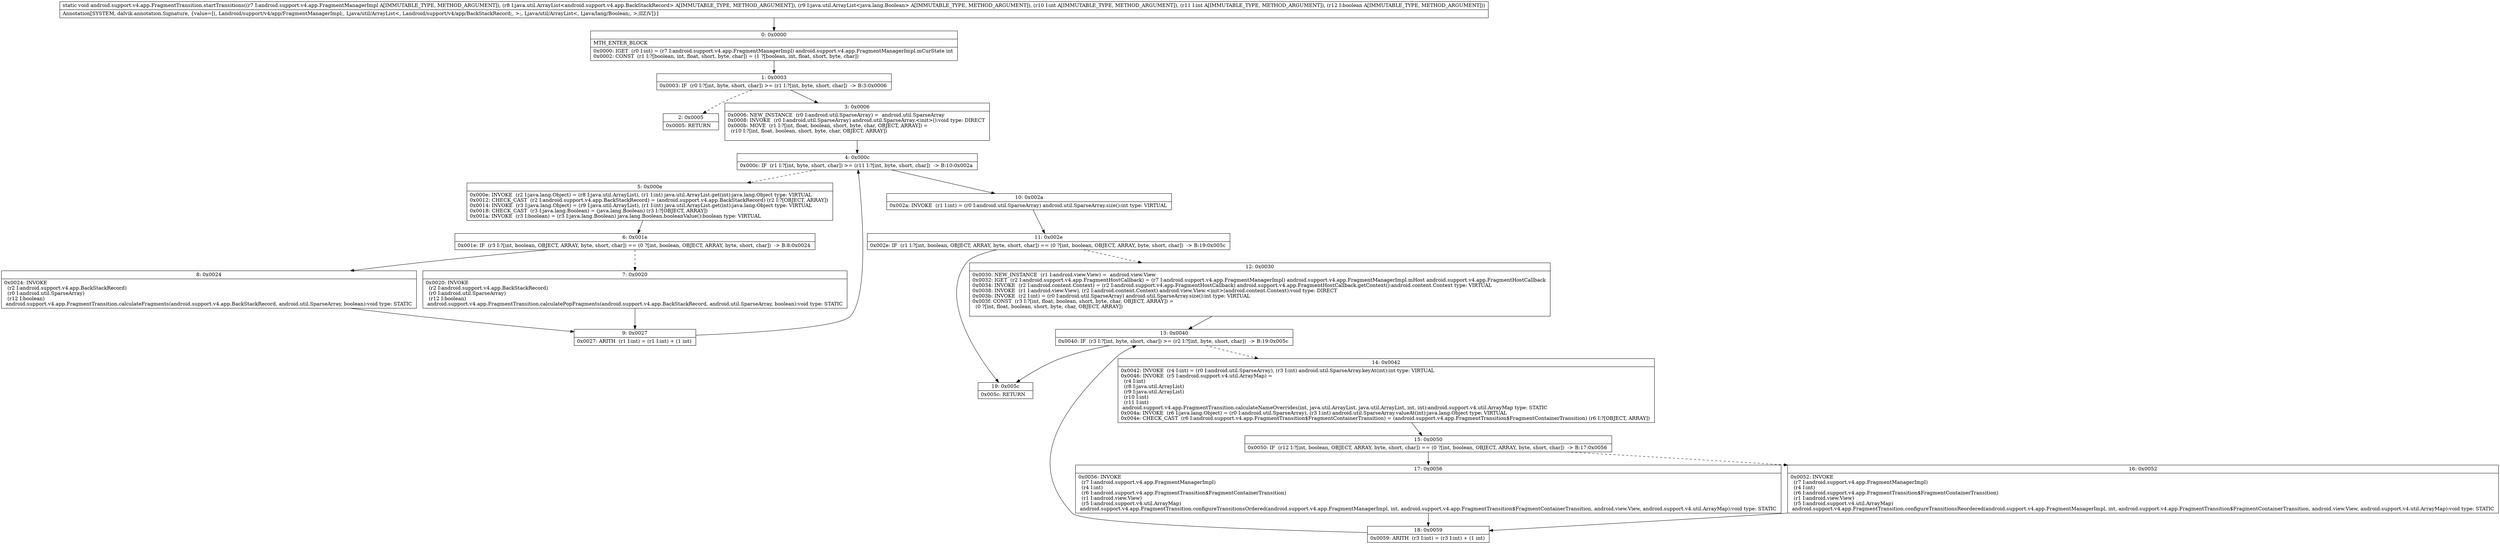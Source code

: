 digraph "CFG forandroid.support.v4.app.FragmentTransition.startTransitions(Landroid\/support\/v4\/app\/FragmentManagerImpl;Ljava\/util\/ArrayList;Ljava\/util\/ArrayList;IIZ)V" {
Node_0 [shape=record,label="{0\:\ 0x0000|MTH_ENTER_BLOCK\l|0x0000: IGET  (r0 I:int) = (r7 I:android.support.v4.app.FragmentManagerImpl) android.support.v4.app.FragmentManagerImpl.mCurState int \l0x0002: CONST  (r1 I:?[boolean, int, float, short, byte, char]) = (1 ?[boolean, int, float, short, byte, char]) \l}"];
Node_1 [shape=record,label="{1\:\ 0x0003|0x0003: IF  (r0 I:?[int, byte, short, char]) \>= (r1 I:?[int, byte, short, char])  \-\> B:3:0x0006 \l}"];
Node_2 [shape=record,label="{2\:\ 0x0005|0x0005: RETURN   \l}"];
Node_3 [shape=record,label="{3\:\ 0x0006|0x0006: NEW_INSTANCE  (r0 I:android.util.SparseArray) =  android.util.SparseArray \l0x0008: INVOKE  (r0 I:android.util.SparseArray) android.util.SparseArray.\<init\>():void type: DIRECT \l0x000b: MOVE  (r1 I:?[int, float, boolean, short, byte, char, OBJECT, ARRAY]) = \l  (r10 I:?[int, float, boolean, short, byte, char, OBJECT, ARRAY])\l \l}"];
Node_4 [shape=record,label="{4\:\ 0x000c|0x000c: IF  (r1 I:?[int, byte, short, char]) \>= (r11 I:?[int, byte, short, char])  \-\> B:10:0x002a \l}"];
Node_5 [shape=record,label="{5\:\ 0x000e|0x000e: INVOKE  (r2 I:java.lang.Object) = (r8 I:java.util.ArrayList), (r1 I:int) java.util.ArrayList.get(int):java.lang.Object type: VIRTUAL \l0x0012: CHECK_CAST  (r2 I:android.support.v4.app.BackStackRecord) = (android.support.v4.app.BackStackRecord) (r2 I:?[OBJECT, ARRAY]) \l0x0014: INVOKE  (r3 I:java.lang.Object) = (r9 I:java.util.ArrayList), (r1 I:int) java.util.ArrayList.get(int):java.lang.Object type: VIRTUAL \l0x0018: CHECK_CAST  (r3 I:java.lang.Boolean) = (java.lang.Boolean) (r3 I:?[OBJECT, ARRAY]) \l0x001a: INVOKE  (r3 I:boolean) = (r3 I:java.lang.Boolean) java.lang.Boolean.booleanValue():boolean type: VIRTUAL \l}"];
Node_6 [shape=record,label="{6\:\ 0x001e|0x001e: IF  (r3 I:?[int, boolean, OBJECT, ARRAY, byte, short, char]) == (0 ?[int, boolean, OBJECT, ARRAY, byte, short, char])  \-\> B:8:0x0024 \l}"];
Node_7 [shape=record,label="{7\:\ 0x0020|0x0020: INVOKE  \l  (r2 I:android.support.v4.app.BackStackRecord)\l  (r0 I:android.util.SparseArray)\l  (r12 I:boolean)\l android.support.v4.app.FragmentTransition.calculatePopFragments(android.support.v4.app.BackStackRecord, android.util.SparseArray, boolean):void type: STATIC \l}"];
Node_8 [shape=record,label="{8\:\ 0x0024|0x0024: INVOKE  \l  (r2 I:android.support.v4.app.BackStackRecord)\l  (r0 I:android.util.SparseArray)\l  (r12 I:boolean)\l android.support.v4.app.FragmentTransition.calculateFragments(android.support.v4.app.BackStackRecord, android.util.SparseArray, boolean):void type: STATIC \l}"];
Node_9 [shape=record,label="{9\:\ 0x0027|0x0027: ARITH  (r1 I:int) = (r1 I:int) + (1 int) \l}"];
Node_10 [shape=record,label="{10\:\ 0x002a|0x002a: INVOKE  (r1 I:int) = (r0 I:android.util.SparseArray) android.util.SparseArray.size():int type: VIRTUAL \l}"];
Node_11 [shape=record,label="{11\:\ 0x002e|0x002e: IF  (r1 I:?[int, boolean, OBJECT, ARRAY, byte, short, char]) == (0 ?[int, boolean, OBJECT, ARRAY, byte, short, char])  \-\> B:19:0x005c \l}"];
Node_12 [shape=record,label="{12\:\ 0x0030|0x0030: NEW_INSTANCE  (r1 I:android.view.View) =  android.view.View \l0x0032: IGET  (r2 I:android.support.v4.app.FragmentHostCallback) = (r7 I:android.support.v4.app.FragmentManagerImpl) android.support.v4.app.FragmentManagerImpl.mHost android.support.v4.app.FragmentHostCallback \l0x0034: INVOKE  (r2 I:android.content.Context) = (r2 I:android.support.v4.app.FragmentHostCallback) android.support.v4.app.FragmentHostCallback.getContext():android.content.Context type: VIRTUAL \l0x0038: INVOKE  (r1 I:android.view.View), (r2 I:android.content.Context) android.view.View.\<init\>(android.content.Context):void type: DIRECT \l0x003b: INVOKE  (r2 I:int) = (r0 I:android.util.SparseArray) android.util.SparseArray.size():int type: VIRTUAL \l0x003f: CONST  (r3 I:?[int, float, boolean, short, byte, char, OBJECT, ARRAY]) = \l  (0 ?[int, float, boolean, short, byte, char, OBJECT, ARRAY])\l \l}"];
Node_13 [shape=record,label="{13\:\ 0x0040|0x0040: IF  (r3 I:?[int, byte, short, char]) \>= (r2 I:?[int, byte, short, char])  \-\> B:19:0x005c \l}"];
Node_14 [shape=record,label="{14\:\ 0x0042|0x0042: INVOKE  (r4 I:int) = (r0 I:android.util.SparseArray), (r3 I:int) android.util.SparseArray.keyAt(int):int type: VIRTUAL \l0x0046: INVOKE  (r5 I:android.support.v4.util.ArrayMap) = \l  (r4 I:int)\l  (r8 I:java.util.ArrayList)\l  (r9 I:java.util.ArrayList)\l  (r10 I:int)\l  (r11 I:int)\l android.support.v4.app.FragmentTransition.calculateNameOverrides(int, java.util.ArrayList, java.util.ArrayList, int, int):android.support.v4.util.ArrayMap type: STATIC \l0x004a: INVOKE  (r6 I:java.lang.Object) = (r0 I:android.util.SparseArray), (r3 I:int) android.util.SparseArray.valueAt(int):java.lang.Object type: VIRTUAL \l0x004e: CHECK_CAST  (r6 I:android.support.v4.app.FragmentTransition$FragmentContainerTransition) = (android.support.v4.app.FragmentTransition$FragmentContainerTransition) (r6 I:?[OBJECT, ARRAY]) \l}"];
Node_15 [shape=record,label="{15\:\ 0x0050|0x0050: IF  (r12 I:?[int, boolean, OBJECT, ARRAY, byte, short, char]) == (0 ?[int, boolean, OBJECT, ARRAY, byte, short, char])  \-\> B:17:0x0056 \l}"];
Node_16 [shape=record,label="{16\:\ 0x0052|0x0052: INVOKE  \l  (r7 I:android.support.v4.app.FragmentManagerImpl)\l  (r4 I:int)\l  (r6 I:android.support.v4.app.FragmentTransition$FragmentContainerTransition)\l  (r1 I:android.view.View)\l  (r5 I:android.support.v4.util.ArrayMap)\l android.support.v4.app.FragmentTransition.configureTransitionsReordered(android.support.v4.app.FragmentManagerImpl, int, android.support.v4.app.FragmentTransition$FragmentContainerTransition, android.view.View, android.support.v4.util.ArrayMap):void type: STATIC \l}"];
Node_17 [shape=record,label="{17\:\ 0x0056|0x0056: INVOKE  \l  (r7 I:android.support.v4.app.FragmentManagerImpl)\l  (r4 I:int)\l  (r6 I:android.support.v4.app.FragmentTransition$FragmentContainerTransition)\l  (r1 I:android.view.View)\l  (r5 I:android.support.v4.util.ArrayMap)\l android.support.v4.app.FragmentTransition.configureTransitionsOrdered(android.support.v4.app.FragmentManagerImpl, int, android.support.v4.app.FragmentTransition$FragmentContainerTransition, android.view.View, android.support.v4.util.ArrayMap):void type: STATIC \l}"];
Node_18 [shape=record,label="{18\:\ 0x0059|0x0059: ARITH  (r3 I:int) = (r3 I:int) + (1 int) \l}"];
Node_19 [shape=record,label="{19\:\ 0x005c|0x005c: RETURN   \l}"];
MethodNode[shape=record,label="{static void android.support.v4.app.FragmentTransition.startTransitions((r7 I:android.support.v4.app.FragmentManagerImpl A[IMMUTABLE_TYPE, METHOD_ARGUMENT]), (r8 I:java.util.ArrayList\<android.support.v4.app.BackStackRecord\> A[IMMUTABLE_TYPE, METHOD_ARGUMENT]), (r9 I:java.util.ArrayList\<java.lang.Boolean\> A[IMMUTABLE_TYPE, METHOD_ARGUMENT]), (r10 I:int A[IMMUTABLE_TYPE, METHOD_ARGUMENT]), (r11 I:int A[IMMUTABLE_TYPE, METHOD_ARGUMENT]), (r12 I:boolean A[IMMUTABLE_TYPE, METHOD_ARGUMENT]))  | Annotation[SYSTEM, dalvik.annotation.Signature, \{value=[(, Landroid\/support\/v4\/app\/FragmentManagerImpl;, Ljava\/util\/ArrayList\<, Landroid\/support\/v4\/app\/BackStackRecord;, \>;, Ljava\/util\/ArrayList\<, Ljava\/lang\/Boolean;, \>;IIZ)V]\}]\l}"];
MethodNode -> Node_0;
Node_0 -> Node_1;
Node_1 -> Node_2[style=dashed];
Node_1 -> Node_3;
Node_3 -> Node_4;
Node_4 -> Node_5[style=dashed];
Node_4 -> Node_10;
Node_5 -> Node_6;
Node_6 -> Node_7[style=dashed];
Node_6 -> Node_8;
Node_7 -> Node_9;
Node_8 -> Node_9;
Node_9 -> Node_4;
Node_10 -> Node_11;
Node_11 -> Node_12[style=dashed];
Node_11 -> Node_19;
Node_12 -> Node_13;
Node_13 -> Node_14[style=dashed];
Node_13 -> Node_19;
Node_14 -> Node_15;
Node_15 -> Node_16[style=dashed];
Node_15 -> Node_17;
Node_16 -> Node_18;
Node_17 -> Node_18;
Node_18 -> Node_13;
}


